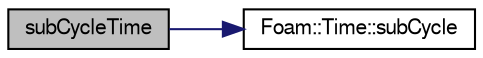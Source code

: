 digraph "subCycleTime"
{
  bgcolor="transparent";
  edge [fontname="FreeSans",fontsize="10",labelfontname="FreeSans",labelfontsize="10"];
  node [fontname="FreeSans",fontsize="10",shape=record];
  rankdir="LR";
  Node1 [label="subCycleTime",height=0.2,width=0.4,color="black", fillcolor="grey75", style="filled" fontcolor="black"];
  Node1 -> Node2 [color="midnightblue",fontsize="10",style="solid",fontname="FreeSans"];
  Node2 [label="Foam::Time::subCycle",height=0.2,width=0.4,color="black",URL="$a02535.html#adb9bf2f1908500d320fc80b25d8e9b76",tooltip="Set time to sub-cycle for the given number of steps. "];
}
